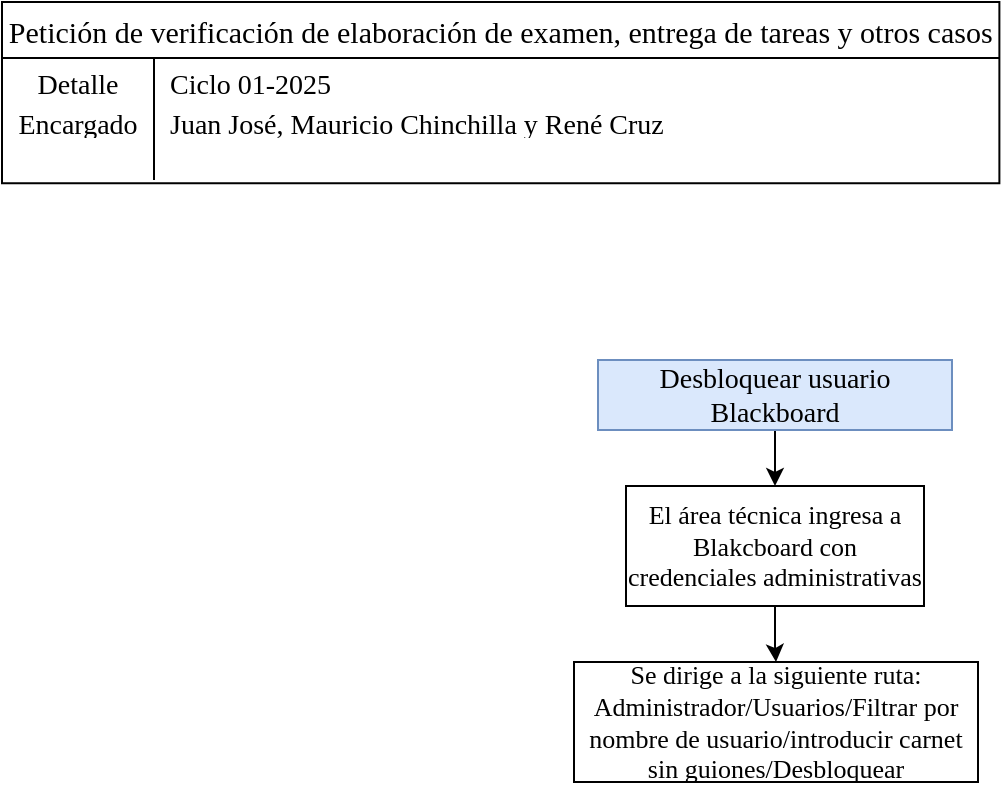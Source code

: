 <mxfile version="28.0.6">
  <diagram name="Página-1" id="qFkiq9_V7xdcuyZJHV2S">
    <mxGraphModel dx="815" dy="481" grid="0" gridSize="10" guides="1" tooltips="1" connect="1" arrows="1" fold="1" page="1" pageScale="1" pageWidth="827" pageHeight="1169" math="0" shadow="0">
      <root>
        <mxCell id="0" />
        <mxCell id="1" parent="0" />
        <mxCell id="uPccAt_bG9dSwUsXSdKT-1" value="Petición de verificación de elaboración de examen, entrega de tareas y otros casos" style="shape=table;startSize=28;container=1;collapsible=0;childLayout=tableLayout;fixedRows=1;rowLines=0;fontStyle=0;strokeColor=default;fontSize=15;fontFamily=Times New Roman;" vertex="1" parent="1">
          <mxGeometry x="27" y="22" width="498.697" height="90.612" as="geometry" />
        </mxCell>
        <mxCell id="uPccAt_bG9dSwUsXSdKT-2" value="" style="shape=tableRow;horizontal=0;startSize=0;swimlaneHead=0;swimlaneBody=0;top=0;left=0;bottom=0;right=0;collapsible=0;dropTarget=0;fillColor=none;points=[[0,0.5],[1,0.5]];portConstraint=eastwest;strokeColor=inherit;fontSize=16;fontFamily=Times New Roman;" vertex="1" parent="uPccAt_bG9dSwUsXSdKT-1">
          <mxGeometry y="28" width="498.697" height="20" as="geometry" />
        </mxCell>
        <mxCell id="uPccAt_bG9dSwUsXSdKT-3" value="&lt;font style=&quot;font-size: 14px;&quot;&gt;Detalle&lt;/font&gt;&lt;div&gt;&lt;br&gt;&lt;/div&gt;" style="shape=partialRectangle;html=1;whiteSpace=wrap;connectable=0;fillColor=none;top=0;left=0;bottom=0;right=0;overflow=hidden;pointerEvents=1;strokeColor=inherit;fontSize=16;fontFamily=Times New Roman;" vertex="1" parent="uPccAt_bG9dSwUsXSdKT-2">
          <mxGeometry width="76" height="20" as="geometry">
            <mxRectangle width="76" height="20" as="alternateBounds" />
          </mxGeometry>
        </mxCell>
        <mxCell id="uPccAt_bG9dSwUsXSdKT-4" value="&lt;font style=&quot;font-size: 14px;&quot;&gt;Ciclo 01-2025&lt;/font&gt;" style="shape=partialRectangle;html=1;whiteSpace=wrap;connectable=0;fillColor=none;top=0;left=0;bottom=0;right=0;align=left;spacingLeft=6;overflow=hidden;strokeColor=inherit;fontSize=16;fontFamily=Times New Roman;" vertex="1" parent="uPccAt_bG9dSwUsXSdKT-2">
          <mxGeometry x="76" width="423" height="20" as="geometry">
            <mxRectangle width="423" height="20" as="alternateBounds" />
          </mxGeometry>
        </mxCell>
        <mxCell id="uPccAt_bG9dSwUsXSdKT-5" value="" style="shape=tableRow;horizontal=0;startSize=0;swimlaneHead=0;swimlaneBody=0;top=0;left=0;bottom=0;right=0;collapsible=0;dropTarget=0;fillColor=none;points=[[0,0.5],[1,0.5]];portConstraint=eastwest;strokeColor=inherit;fontSize=16;fontFamily=Times New Roman;" vertex="1" parent="uPccAt_bG9dSwUsXSdKT-1">
          <mxGeometry y="48" width="498.697" height="21" as="geometry" />
        </mxCell>
        <mxCell id="uPccAt_bG9dSwUsXSdKT-6" value="&lt;font style=&quot;font-size: 14px;&quot;&gt;Encargado&lt;/font&gt;" style="shape=partialRectangle;html=1;whiteSpace=wrap;connectable=0;fillColor=none;top=0;left=0;bottom=0;right=0;overflow=hidden;strokeColor=inherit;fontSize=16;fontFamily=Times New Roman;" vertex="1" parent="uPccAt_bG9dSwUsXSdKT-5">
          <mxGeometry width="76" height="21" as="geometry">
            <mxRectangle width="76" height="21" as="alternateBounds" />
          </mxGeometry>
        </mxCell>
        <mxCell id="uPccAt_bG9dSwUsXSdKT-7" value="&lt;span style=&quot;font-size: 14px;&quot;&gt;Juan José, Mauricio Chinchilla y René Cruz&lt;/span&gt;" style="shape=partialRectangle;html=1;whiteSpace=wrap;connectable=0;fillColor=none;top=0;left=0;bottom=0;right=0;align=left;spacingLeft=6;overflow=hidden;strokeColor=inherit;fontSize=16;fontFamily=Times New Roman;" vertex="1" parent="uPccAt_bG9dSwUsXSdKT-5">
          <mxGeometry x="76" width="423" height="21" as="geometry">
            <mxRectangle width="423" height="21" as="alternateBounds" />
          </mxGeometry>
        </mxCell>
        <mxCell id="uPccAt_bG9dSwUsXSdKT-8" value="" style="shape=tableRow;horizontal=0;startSize=0;swimlaneHead=0;swimlaneBody=0;top=0;left=0;bottom=0;right=0;collapsible=0;dropTarget=0;fillColor=none;points=[[0,0.5],[1,0.5]];portConstraint=eastwest;strokeColor=inherit;fontSize=16;fontFamily=Times New Roman;" vertex="1" parent="uPccAt_bG9dSwUsXSdKT-1">
          <mxGeometry y="69" width="498.697" height="20" as="geometry" />
        </mxCell>
        <mxCell id="uPccAt_bG9dSwUsXSdKT-9" value="" style="shape=partialRectangle;html=1;whiteSpace=wrap;connectable=0;fillColor=none;top=0;left=0;bottom=0;right=0;overflow=hidden;strokeColor=inherit;fontSize=16;fontFamily=Times New Roman;" vertex="1" parent="uPccAt_bG9dSwUsXSdKT-8">
          <mxGeometry width="76" height="20" as="geometry">
            <mxRectangle width="76" height="20" as="alternateBounds" />
          </mxGeometry>
        </mxCell>
        <mxCell id="uPccAt_bG9dSwUsXSdKT-10" value="" style="shape=partialRectangle;html=1;whiteSpace=wrap;connectable=0;fillColor=none;top=0;left=0;bottom=0;right=0;align=left;spacingLeft=6;overflow=hidden;strokeColor=inherit;fontSize=16;fontFamily=Times New Roman;" vertex="1" parent="uPccAt_bG9dSwUsXSdKT-8">
          <mxGeometry x="76" width="423" height="20" as="geometry">
            <mxRectangle width="423" height="20" as="alternateBounds" />
          </mxGeometry>
        </mxCell>
        <mxCell id="uPccAt_bG9dSwUsXSdKT-13" value="" style="edgeStyle=orthogonalEdgeStyle;rounded=0;orthogonalLoop=1;jettySize=auto;html=1;" edge="1" parent="1" source="uPccAt_bG9dSwUsXSdKT-11" target="uPccAt_bG9dSwUsXSdKT-12">
          <mxGeometry relative="1" as="geometry" />
        </mxCell>
        <mxCell id="uPccAt_bG9dSwUsXSdKT-11" value="&lt;font style=&quot;font-size: 14px;&quot;&gt;Desbloquear usuario Blackboard&lt;/font&gt;" style="rounded=0;whiteSpace=wrap;html=1;fillColor=#dae8fc;strokeColor=#6c8ebf;fontFamily=Times New Roman;fontSize=13;" vertex="1" parent="1">
          <mxGeometry x="325" y="201" width="177" height="35" as="geometry" />
        </mxCell>
        <mxCell id="uPccAt_bG9dSwUsXSdKT-15" value="" style="edgeStyle=orthogonalEdgeStyle;rounded=0;orthogonalLoop=1;jettySize=auto;html=1;" edge="1" parent="1" source="uPccAt_bG9dSwUsXSdKT-12" target="uPccAt_bG9dSwUsXSdKT-14">
          <mxGeometry relative="1" as="geometry" />
        </mxCell>
        <mxCell id="uPccAt_bG9dSwUsXSdKT-12" value="El área técnica ingresa a Blakcboard con credenciales administrativas" style="whiteSpace=wrap;html=1;fontSize=13;fontFamily=Times New Roman;rounded=0;" vertex="1" parent="1">
          <mxGeometry x="339" y="264" width="149" height="60" as="geometry" />
        </mxCell>
        <mxCell id="uPccAt_bG9dSwUsXSdKT-14" value="Se dirige a la siguiente ruta: Administrador/Usuarios/Filtrar por nombre de usuario/introducir carnet sin guiones/Desbloquear" style="whiteSpace=wrap;html=1;fontSize=13;fontFamily=Times New Roman;rounded=0;" vertex="1" parent="1">
          <mxGeometry x="313" y="352" width="202" height="60" as="geometry" />
        </mxCell>
      </root>
    </mxGraphModel>
  </diagram>
</mxfile>
